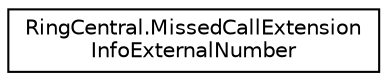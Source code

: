 digraph "Graphical Class Hierarchy"
{
 // LATEX_PDF_SIZE
  edge [fontname="Helvetica",fontsize="10",labelfontname="Helvetica",labelfontsize="10"];
  node [fontname="Helvetica",fontsize="10",shape=record];
  rankdir="LR";
  Node0 [label="RingCentral.MissedCallExtension\lInfoExternalNumber",height=0.2,width=0.4,color="black", fillcolor="white", style="filled",URL="$classRingCentral_1_1MissedCallExtensionInfoExternalNumber.html",tooltip="Specifies an external PSTN number which should be used for the missed call transfer...."];
}
